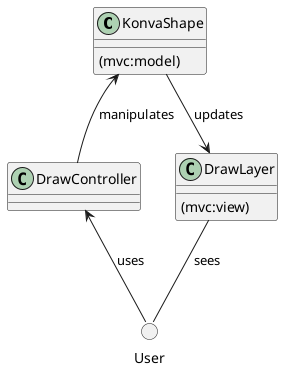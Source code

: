 @startuml

class KonvaShape {
  (mvc:model)
}
class DrawLayer {
  (mvc:view)
}
class DrawController

circle User

KonvaShape --> DrawLayer: updates
DrawLayer -- User: sees
User -up-> DrawController: uses
DrawController -up-> KonvaShape: manipulates

@enduml
